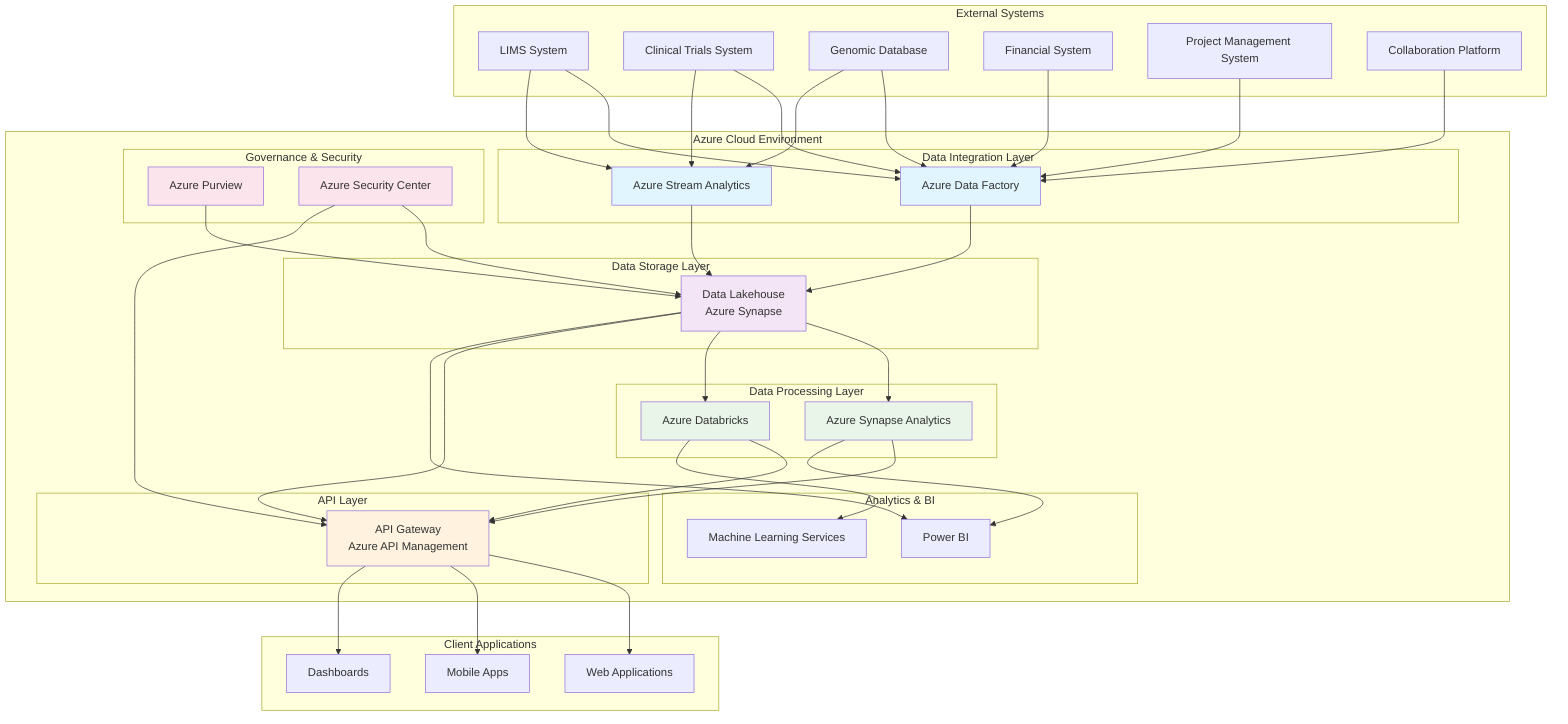 graph TB
    subgraph "External Systems"
        LIMS[LIMS System]
        CTS[Clinical Trials System]
        GDB[Genomic Database]
        FS[Financial System]
        PMS[Project Management System]
        CP[Collaboration Platform]
    end

    subgraph "Azure Cloud Environment"
        subgraph "Data Integration Layer"
            ADF[Azure Data Factory]
            ASA[Azure Stream Analytics]
        end

        subgraph "Data Storage Layer"
            DLH[Data Lakehouse<br/>Azure Synapse]
        end

        subgraph "Data Processing Layer"
            SA[Azure Synapse Analytics]
            ADB[Azure Databricks]
        end

        subgraph "API Layer"
            APIG[API Gateway<br/>Azure API Management]
        end

        subgraph "Governance & Security"
            AP[Azure Purview]
            ASC[Azure Security Center]
        end

        subgraph "Analytics & BI"
            PBI[Power BI]
            ML[Machine Learning Services]
        end
    end

    subgraph "Client Applications"
        WEB[Web Applications]
        MOB[Mobile Apps]
        DASH[Dashboards]
    end

    LIMS --> ADF
    CTS --> ADF
    GDB --> ADF
    FS --> ADF
    PMS --> ADF
    CP --> ADF

    LIMS --> ASA
    CTS --> ASA
    GDB --> ASA

    ADF --> DLH
    ASA --> DLH

    DLH --> SA
    DLH --> ADB

    SA --> APIG
    ADB --> APIG
    DLH --> APIG

    APIG --> WEB
    APIG --> MOB
    APIG --> DASH

    SA --> PBI
    ADB --> ML
    DLH --> PBI

    AP --> DLH
    ASC --> DLH
    ASC --> APIG

    style ADF fill:#e1f5fe
    style ASA fill:#e1f5fe
    style DLH fill:#f3e5f5
    style SA fill:#e8f5e8
    style ADB fill:#e8f5e8
    style APIG fill:#fff3e0
    style AP fill:#fce4ec
    style ASC fill:#fce4ec